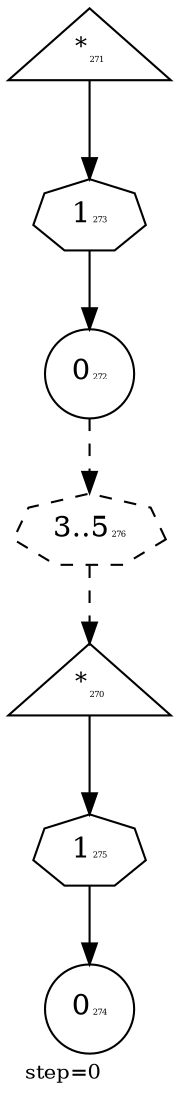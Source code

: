 digraph {
  graph  [labelloc=bottom,labeljust=left,fontsize="10",label="step=0"];
  "270" [shape=triangle,peripheries="1",label=<<SUP>*</SUP><FONT POINT-SIZE='4'>270</FONT>>,labelfontcolor=black,color=black];
  "271" [shape=triangle,peripheries="1",label=<<SUP>*</SUP><FONT POINT-SIZE='4'>271</FONT>>,labelfontcolor=black,color=black];
  "272" [shape=circle,peripheries="1",label=<0<FONT POINT-SIZE='4'>272</FONT>>,labelfontcolor=black,color=black];
  "274" [shape=circle,peripheries="1",label=<0<FONT POINT-SIZE='4'>274</FONT>>,labelfontcolor=black,color=black];
  "273" [label=<1<FONT POINT-SIZE='4'>273</FONT>>,peripheries="1",color=black,shape=septagon];
  "271" -> "273" [color=black];
  "273" -> "272" [color=black];
  "275" [label=<1<FONT POINT-SIZE='4'>275</FONT>>,peripheries="1",color=black,shape=septagon];
  "270" -> "275" [color=black];
  "275" -> "274" [color=black];
  "276" [label=<3..5<FONT POINT-SIZE='4'>276</FONT>>,peripheries="1",color=black,style=dashed,shape=septagon];
  "272" -> "276" [style=dashed,color=black];
  "276" -> "270" [style=dashed,color=black];
}